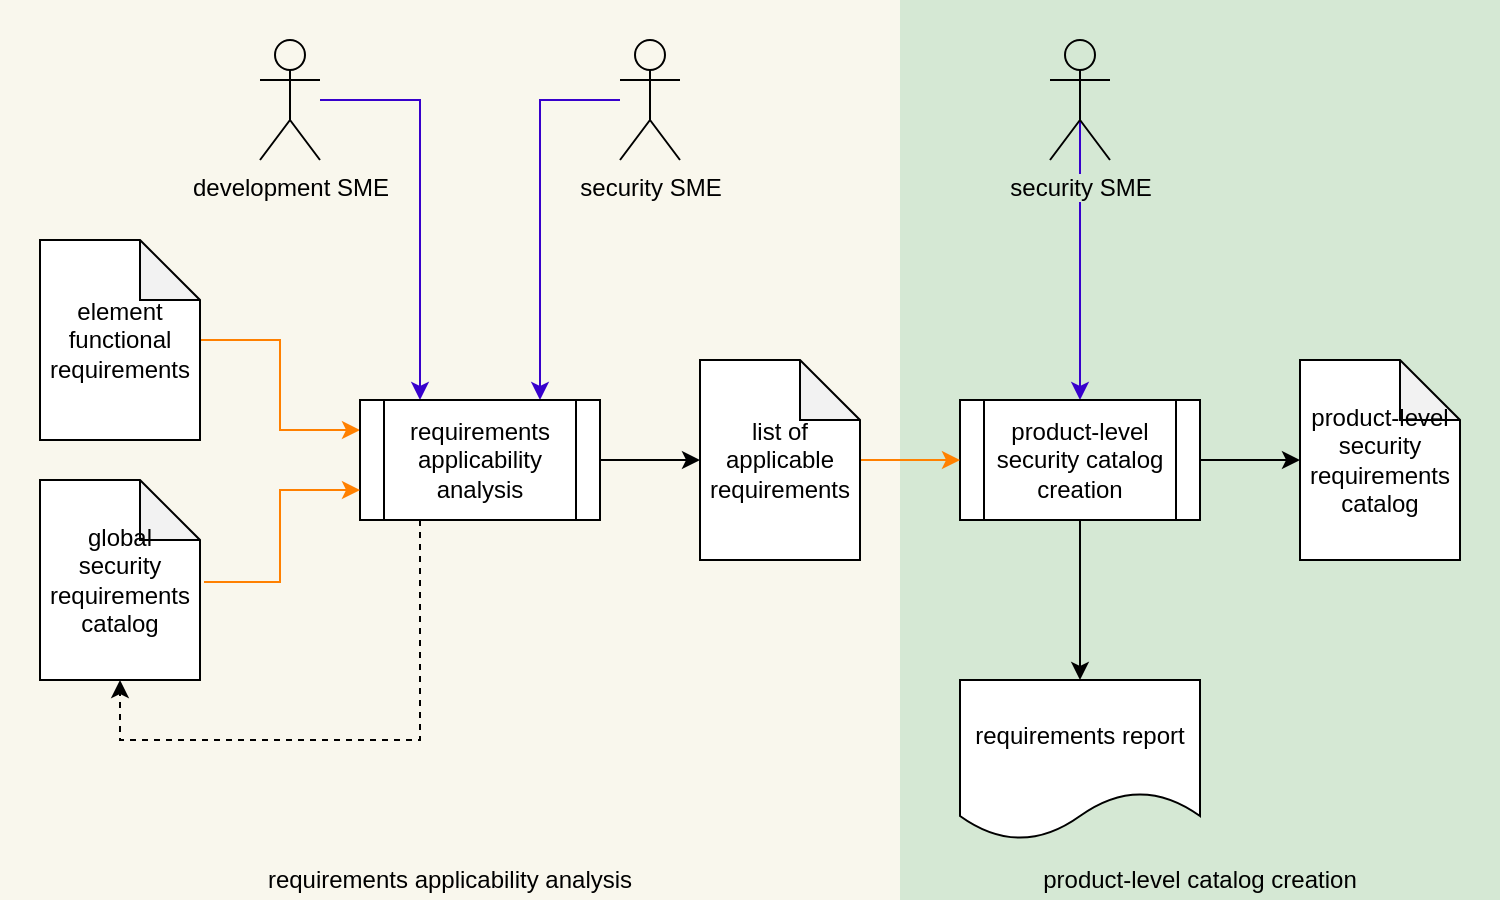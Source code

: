 <mxfile version="14.4.3" type="device"><diagram id="E2ULkJl6go0xUk4_vNiQ" name="Page-1"><mxGraphModel dx="1106" dy="997" grid="1" gridSize="10" guides="1" tooltips="1" connect="1" arrows="1" fold="1" page="1" pageScale="1" pageWidth="1100" pageHeight="850" math="0" shadow="0"><root><mxCell id="0"/><mxCell id="1" parent="0"/><mxCell id="T9uYkhnXP1cCb1YAXDwV-2" value="" style="rounded=0;whiteSpace=wrap;html=1;fillColor=#f9f7ed;strokeColor=none;" parent="1" vertex="1"><mxGeometry x="180" y="170" width="450" height="450" as="geometry"/></mxCell><mxCell id="T9uYkhnXP1cCb1YAXDwV-3" value="" style="rounded=0;whiteSpace=wrap;html=1;strokeColor=none;fillColor=#D5E8D4;" parent="1" vertex="1"><mxGeometry x="630" y="170" width="300" height="450" as="geometry"/></mxCell><mxCell id="XKbH0hADGiryWMfeD4Mq-1" value="requirements report" style="shape=document;whiteSpace=wrap;html=1;boundedLbl=1;" parent="1" vertex="1"><mxGeometry x="660" y="510" width="120" height="80" as="geometry"/></mxCell><mxCell id="H5XpePlX6ZwJJM3T6B_w-3" style="edgeStyle=orthogonalEdgeStyle;rounded=0;orthogonalLoop=1;jettySize=auto;html=1;exitX=0.25;exitY=1;exitDx=0;exitDy=0;entryX=0.5;entryY=1;entryDx=0;entryDy=0;entryPerimeter=0;dashed=1;" parent="1" source="XKbH0hADGiryWMfeD4Mq-48" target="H5XpePlX6ZwJJM3T6B_w-1" edge="1"><mxGeometry relative="1" as="geometry"><Array as="points"><mxPoint x="390" y="540"/><mxPoint x="240" y="540"/></Array></mxGeometry></mxCell><mxCell id="XKbH0hADGiryWMfeD4Mq-39" style="edgeStyle=orthogonalEdgeStyle;rounded=0;orthogonalLoop=1;jettySize=auto;html=1;entryX=0.25;entryY=0;entryDx=0;entryDy=0;fillColor=#6a00ff;strokeColor=#3700CC;" parent="1" source="XKbH0hADGiryWMfeD4Mq-5" target="XKbH0hADGiryWMfeD4Mq-48" edge="1"><mxGeometry relative="1" as="geometry"/></mxCell><mxCell id="XKbH0hADGiryWMfeD4Mq-5" value="&lt;span style=&quot;background-color: rgb(249 , 247 , 237)&quot;&gt;development SME&lt;/span&gt;" style="shape=umlActor;verticalLabelPosition=bottom;labelBackgroundColor=#ffffff;verticalAlign=top;html=1;outlineConnect=0;fillColor=none;" parent="1" vertex="1"><mxGeometry x="310" y="190" width="30" height="60" as="geometry"/></mxCell><mxCell id="XKbH0hADGiryWMfeD4Mq-40" style="edgeStyle=orthogonalEdgeStyle;rounded=0;orthogonalLoop=1;jettySize=auto;html=1;entryX=0.75;entryY=0;entryDx=0;entryDy=0;fillColor=#6a00ff;strokeColor=#3700CC;" parent="1" source="XKbH0hADGiryWMfeD4Mq-7" target="XKbH0hADGiryWMfeD4Mq-48" edge="1"><mxGeometry relative="1" as="geometry"/></mxCell><mxCell id="T9uYkhnXP1cCb1YAXDwV-7" value="" style="edgeStyle=orthogonalEdgeStyle;rounded=0;orthogonalLoop=1;jettySize=auto;html=1;fillColor=#6a00ff;strokeColor=#3700CC;entryX=0.5;entryY=0;entryDx=0;entryDy=0;" parent="1" target="XKbH0hADGiryWMfeD4Mq-11" edge="1"><mxGeometry relative="1" as="geometry"><Array as="points"><mxPoint x="720" y="220"/></Array><mxPoint x="720" y="250" as="sourcePoint"/></mxGeometry></mxCell><mxCell id="XKbH0hADGiryWMfeD4Mq-7" value="&lt;span style=&quot;background-color: rgb(249 , 247 , 237)&quot;&gt;security SME&lt;/span&gt;" style="shape=umlActor;verticalLabelPosition=bottom;labelBackgroundColor=#ffffff;verticalAlign=top;html=1;outlineConnect=0;fillColor=none;" parent="1" vertex="1"><mxGeometry x="490" y="190" width="30" height="60" as="geometry"/></mxCell><mxCell id="XKbH0hADGiryWMfeD4Mq-22" style="edgeStyle=orthogonalEdgeStyle;rounded=0;orthogonalLoop=1;jettySize=auto;html=1;entryX=0;entryY=0.25;entryDx=0;entryDy=0;strokeColor=#FF8000;" parent="1" source="XKbH0hADGiryWMfeD4Mq-9" target="XKbH0hADGiryWMfeD4Mq-48" edge="1"><mxGeometry relative="1" as="geometry"/></mxCell><mxCell id="XKbH0hADGiryWMfeD4Mq-9" value="element functional requirements" style="shape=note;whiteSpace=wrap;html=1;backgroundOutline=1;darkOpacity=0.05;" parent="1" vertex="1"><mxGeometry x="200" y="290" width="80" height="100" as="geometry"/></mxCell><mxCell id="XKbH0hADGiryWMfeD4Mq-24" style="edgeStyle=orthogonalEdgeStyle;rounded=0;orthogonalLoop=1;jettySize=auto;html=1;entryX=0;entryY=0.5;entryDx=0;entryDy=0;exitX=1;exitY=0.5;exitDx=0;exitDy=0;entryPerimeter=0;" parent="1" source="XKbH0hADGiryWMfeD4Mq-48" target="8ABmSXp1aVmwxvK26rjk-1" edge="1"><mxGeometry relative="1" as="geometry"><mxPoint x="650" y="390" as="sourcePoint"/></mxGeometry></mxCell><mxCell id="XKbH0hADGiryWMfeD4Mq-27" style="edgeStyle=orthogonalEdgeStyle;rounded=0;orthogonalLoop=1;jettySize=auto;html=1;entryX=0;entryY=0.5;entryDx=0;entryDy=0;entryPerimeter=0;" parent="1" source="XKbH0hADGiryWMfeD4Mq-11" target="XKbH0hADGiryWMfeD4Mq-12" edge="1"><mxGeometry relative="1" as="geometry"/></mxCell><mxCell id="XKbH0hADGiryWMfeD4Mq-54" style="edgeStyle=orthogonalEdgeStyle;rounded=0;orthogonalLoop=1;jettySize=auto;html=1;entryX=0.5;entryY=0;entryDx=0;entryDy=0;exitX=0.5;exitY=1;exitDx=0;exitDy=0;" parent="1" source="XKbH0hADGiryWMfeD4Mq-11" target="XKbH0hADGiryWMfeD4Mq-1" edge="1"><mxGeometry relative="1" as="geometry"/></mxCell><mxCell id="XKbH0hADGiryWMfeD4Mq-11" value="product-level security catalog&lt;br&gt;creation" style="shape=process;whiteSpace=wrap;html=1;backgroundOutline=1;" parent="1" vertex="1"><mxGeometry x="660" y="370" width="120" height="60" as="geometry"/></mxCell><mxCell id="XKbH0hADGiryWMfeD4Mq-12" value="product-level security requirements catalog" style="shape=note;whiteSpace=wrap;html=1;backgroundOutline=1;darkOpacity=0.05;" parent="1" vertex="1"><mxGeometry x="830" y="350" width="80" height="100" as="geometry"/></mxCell><mxCell id="XKbH0hADGiryWMfeD4Mq-48" value="requirements applicability&lt;br&gt;analysis" style="shape=process;whiteSpace=wrap;html=1;backgroundOutline=1;" parent="1" vertex="1"><mxGeometry x="360" y="370" width="120" height="60" as="geometry"/></mxCell><mxCell id="H5XpePlX6ZwJJM3T6B_w-2" style="edgeStyle=orthogonalEdgeStyle;rounded=0;orthogonalLoop=1;jettySize=auto;html=1;exitX=1.025;exitY=0.51;exitDx=0;exitDy=0;exitPerimeter=0;entryX=0;entryY=0.75;entryDx=0;entryDy=0;strokeColor=#FF8000;" parent="1" source="H5XpePlX6ZwJJM3T6B_w-1" target="XKbH0hADGiryWMfeD4Mq-48" edge="1"><mxGeometry relative="1" as="geometry"/></mxCell><mxCell id="H5XpePlX6ZwJJM3T6B_w-1" value="global&lt;br&gt;security requirements catalog" style="shape=note;whiteSpace=wrap;html=1;backgroundOutline=1;darkOpacity=0.05;" parent="1" vertex="1"><mxGeometry x="200" y="410" width="80" height="100" as="geometry"/></mxCell><mxCell id="T9uYkhnXP1cCb1YAXDwV-4" value="requirements applicability analysis" style="text;html=1;strokeColor=none;fillColor=none;align=center;verticalAlign=middle;whiteSpace=wrap;rounded=0;" parent="1" vertex="1"><mxGeometry x="180" y="600" width="450" height="20" as="geometry"/></mxCell><mxCell id="T9uYkhnXP1cCb1YAXDwV-5" value="product-level catalog creation" style="text;html=1;strokeColor=none;fillColor=none;align=center;verticalAlign=middle;whiteSpace=wrap;rounded=0;" parent="1" vertex="1"><mxGeometry x="630" y="600" width="300" height="20" as="geometry"/></mxCell><mxCell id="8ABmSXp1aVmwxvK26rjk-2" style="edgeStyle=orthogonalEdgeStyle;rounded=0;orthogonalLoop=1;jettySize=auto;html=1;entryX=0;entryY=0.5;entryDx=0;entryDy=0;strokeColor=#FF8000;" parent="1" source="8ABmSXp1aVmwxvK26rjk-1" target="XKbH0hADGiryWMfeD4Mq-11" edge="1"><mxGeometry relative="1" as="geometry"/></mxCell><mxCell id="8ABmSXp1aVmwxvK26rjk-1" value="list of applicable requirements" style="shape=note;whiteSpace=wrap;html=1;backgroundOutline=1;darkOpacity=0.05;" parent="1" vertex="1"><mxGeometry x="530" y="350" width="80" height="100" as="geometry"/></mxCell><mxCell id="vc7AVv7h6INl57xTox3g-1" value="&lt;span style=&quot;background-color: rgb(213 , 232 , 212)&quot;&gt;security SME&lt;/span&gt;" style="shape=umlActor;verticalLabelPosition=bottom;labelBackgroundColor=#ffffff;verticalAlign=top;html=1;outlineConnect=0;fillColor=none;" parent="1" vertex="1"><mxGeometry x="705" y="190" width="30" height="60" as="geometry"/></mxCell></root></mxGraphModel></diagram></mxfile>